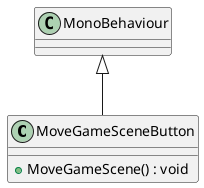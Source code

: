 @startuml
class MoveGameSceneButton {
    + MoveGameScene() : void
}
MonoBehaviour <|-- MoveGameSceneButton
@enduml
